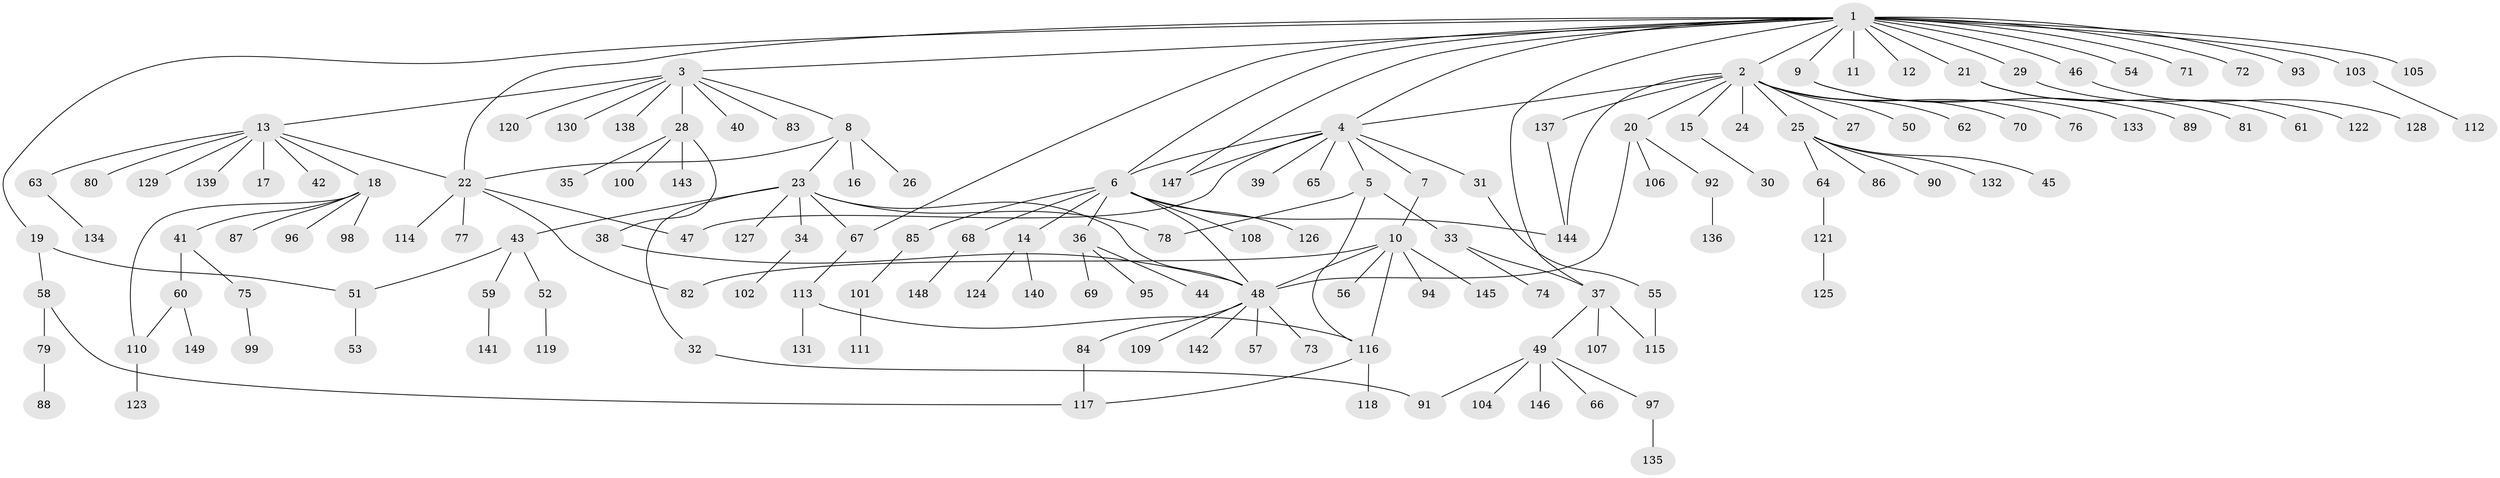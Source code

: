 // Generated by graph-tools (version 1.1) at 2025/35/03/09/25 02:35:48]
// undirected, 149 vertices, 172 edges
graph export_dot {
graph [start="1"]
  node [color=gray90,style=filled];
  1;
  2;
  3;
  4;
  5;
  6;
  7;
  8;
  9;
  10;
  11;
  12;
  13;
  14;
  15;
  16;
  17;
  18;
  19;
  20;
  21;
  22;
  23;
  24;
  25;
  26;
  27;
  28;
  29;
  30;
  31;
  32;
  33;
  34;
  35;
  36;
  37;
  38;
  39;
  40;
  41;
  42;
  43;
  44;
  45;
  46;
  47;
  48;
  49;
  50;
  51;
  52;
  53;
  54;
  55;
  56;
  57;
  58;
  59;
  60;
  61;
  62;
  63;
  64;
  65;
  66;
  67;
  68;
  69;
  70;
  71;
  72;
  73;
  74;
  75;
  76;
  77;
  78;
  79;
  80;
  81;
  82;
  83;
  84;
  85;
  86;
  87;
  88;
  89;
  90;
  91;
  92;
  93;
  94;
  95;
  96;
  97;
  98;
  99;
  100;
  101;
  102;
  103;
  104;
  105;
  106;
  107;
  108;
  109;
  110;
  111;
  112;
  113;
  114;
  115;
  116;
  117;
  118;
  119;
  120;
  121;
  122;
  123;
  124;
  125;
  126;
  127;
  128;
  129;
  130;
  131;
  132;
  133;
  134;
  135;
  136;
  137;
  138;
  139;
  140;
  141;
  142;
  143;
  144;
  145;
  146;
  147;
  148;
  149;
  1 -- 2;
  1 -- 3;
  1 -- 4;
  1 -- 6;
  1 -- 9;
  1 -- 11;
  1 -- 12;
  1 -- 19;
  1 -- 21;
  1 -- 22;
  1 -- 29;
  1 -- 37;
  1 -- 46;
  1 -- 54;
  1 -- 67;
  1 -- 71;
  1 -- 72;
  1 -- 93;
  1 -- 103;
  1 -- 105;
  1 -- 147;
  2 -- 4;
  2 -- 15;
  2 -- 20;
  2 -- 24;
  2 -- 25;
  2 -- 27;
  2 -- 50;
  2 -- 62;
  2 -- 70;
  2 -- 76;
  2 -- 137;
  2 -- 144;
  3 -- 8;
  3 -- 13;
  3 -- 28;
  3 -- 40;
  3 -- 83;
  3 -- 120;
  3 -- 130;
  3 -- 138;
  4 -- 5;
  4 -- 6;
  4 -- 7;
  4 -- 31;
  4 -- 39;
  4 -- 47;
  4 -- 65;
  4 -- 147;
  5 -- 33;
  5 -- 78;
  5 -- 116;
  6 -- 14;
  6 -- 36;
  6 -- 48;
  6 -- 68;
  6 -- 85;
  6 -- 108;
  6 -- 126;
  6 -- 144;
  7 -- 10;
  8 -- 16;
  8 -- 22;
  8 -- 23;
  8 -- 26;
  9 -- 89;
  9 -- 133;
  10 -- 48;
  10 -- 56;
  10 -- 82;
  10 -- 94;
  10 -- 116;
  10 -- 145;
  13 -- 17;
  13 -- 18;
  13 -- 22;
  13 -- 42;
  13 -- 63;
  13 -- 80;
  13 -- 129;
  13 -- 139;
  14 -- 124;
  14 -- 140;
  15 -- 30;
  18 -- 41;
  18 -- 87;
  18 -- 96;
  18 -- 98;
  18 -- 110;
  19 -- 51;
  19 -- 58;
  20 -- 48;
  20 -- 92;
  20 -- 106;
  21 -- 61;
  21 -- 81;
  22 -- 47;
  22 -- 77;
  22 -- 82;
  22 -- 114;
  23 -- 32;
  23 -- 34;
  23 -- 43;
  23 -- 48;
  23 -- 67;
  23 -- 78;
  23 -- 127;
  25 -- 45;
  25 -- 64;
  25 -- 86;
  25 -- 90;
  25 -- 132;
  28 -- 35;
  28 -- 38;
  28 -- 100;
  28 -- 143;
  29 -- 122;
  31 -- 55;
  32 -- 91;
  33 -- 37;
  33 -- 74;
  34 -- 102;
  36 -- 44;
  36 -- 69;
  36 -- 95;
  37 -- 49;
  37 -- 107;
  37 -- 115;
  38 -- 48;
  41 -- 60;
  41 -- 75;
  43 -- 51;
  43 -- 52;
  43 -- 59;
  46 -- 128;
  48 -- 57;
  48 -- 73;
  48 -- 84;
  48 -- 109;
  48 -- 142;
  49 -- 66;
  49 -- 91;
  49 -- 97;
  49 -- 104;
  49 -- 146;
  51 -- 53;
  52 -- 119;
  55 -- 115;
  58 -- 79;
  58 -- 117;
  59 -- 141;
  60 -- 110;
  60 -- 149;
  63 -- 134;
  64 -- 121;
  67 -- 113;
  68 -- 148;
  75 -- 99;
  79 -- 88;
  84 -- 117;
  85 -- 101;
  92 -- 136;
  97 -- 135;
  101 -- 111;
  103 -- 112;
  110 -- 123;
  113 -- 116;
  113 -- 131;
  116 -- 117;
  116 -- 118;
  121 -- 125;
  137 -- 144;
}
